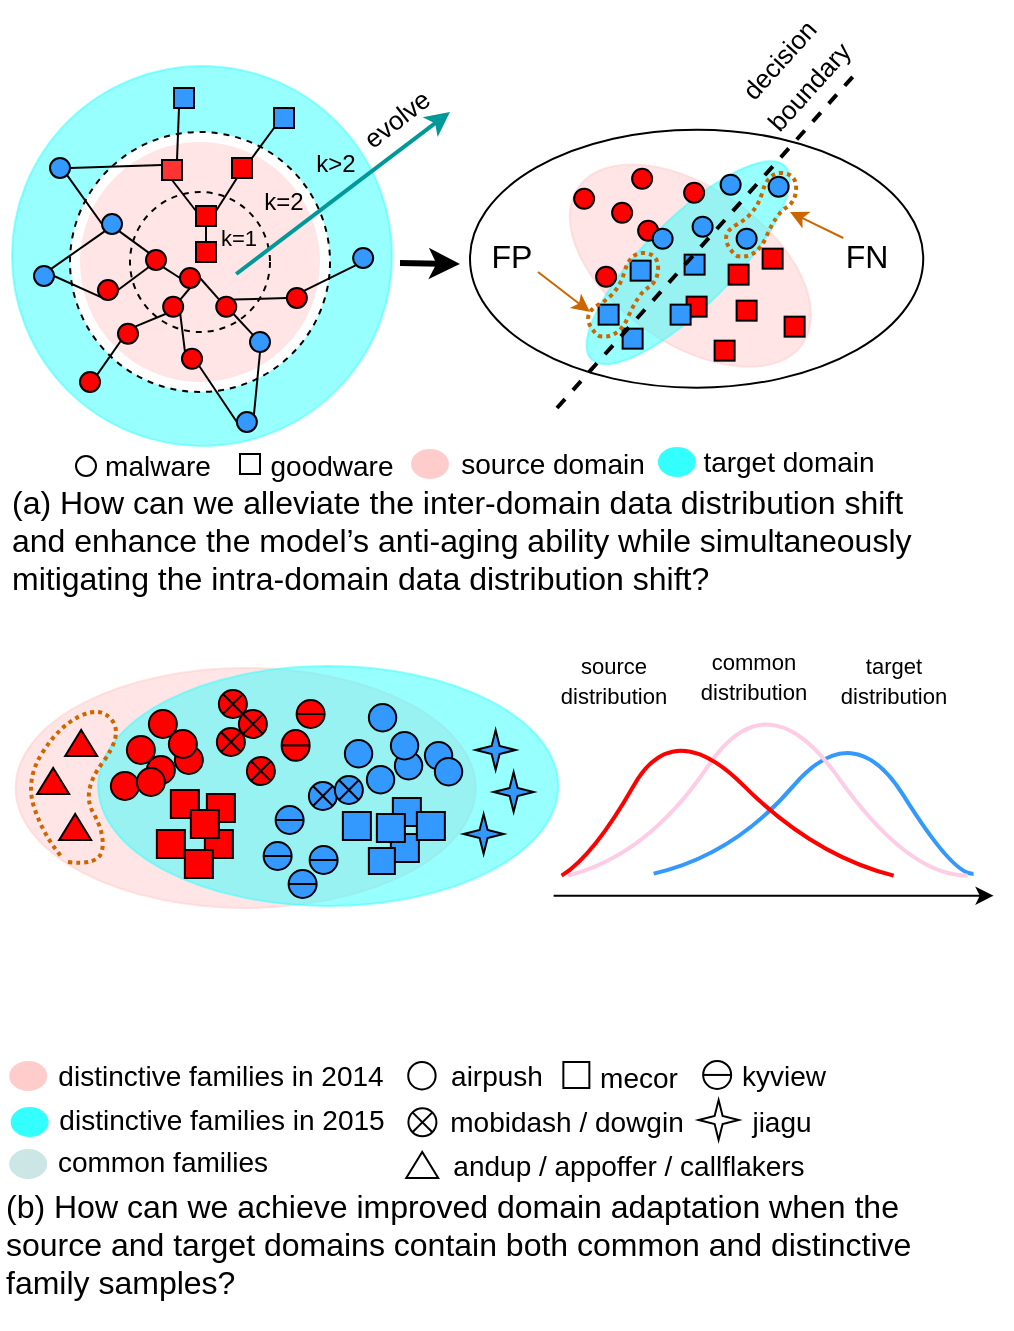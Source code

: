 <mxfile version="21.5.1" type="github">
  <diagram name="第 1 页" id="qlkqnO7MAIp1R2k0885a">
    <mxGraphModel dx="1235" dy="1857" grid="1" gridSize="10" guides="1" tooltips="1" connect="1" arrows="1" fold="1" page="1" pageScale="1" pageWidth="827" pageHeight="1169" math="0" shadow="0">
      <root>
        <mxCell id="0" />
        <mxCell id="1" parent="0" />
        <mxCell id="eG3XNhc0GyIVp2HXuExT-1" value="" style="ellipse;whiteSpace=wrap;html=1;fillColor=#FFCCCC;strokeColor=#FFCCCC;opacity=50;rotation=0;" vertex="1" parent="1">
          <mxGeometry x="222.81" y="-692" width="230" height="120" as="geometry" />
        </mxCell>
        <mxCell id="eG3XNhc0GyIVp2HXuExT-2" value="" style="ellipse;whiteSpace=wrap;html=1;rotation=0;fillColor=#33FFFF;strokeColor=#33FFFF;opacity=50;" vertex="1" parent="1">
          <mxGeometry x="264.12" y="-693" width="230" height="120" as="geometry" />
        </mxCell>
        <mxCell id="eG3XNhc0GyIVp2HXuExT-3" value="" style="ellipse;whiteSpace=wrap;html=1;fontColor=#000000;fillColor=none;" vertex="1" parent="1">
          <mxGeometry x="450" y="-961.17" width="226.62" height="129" as="geometry" />
        </mxCell>
        <mxCell id="eG3XNhc0GyIVp2HXuExT-4" value="" style="ellipse;whiteSpace=wrap;html=1;strokeColor=#FFCCCC;fillColor=#FFCCCC;rotation=-145;gradientColor=none;textOpacity=50;opacity=50;" vertex="1" parent="1">
          <mxGeometry x="491.81" y="-932.17" width="136.75" height="78" as="geometry" />
        </mxCell>
        <mxCell id="eG3XNhc0GyIVp2HXuExT-5" value="" style="ellipse;whiteSpace=wrap;html=1;strokeColor=#33FFFF;fillColor=#33FFFF;rotation=-45;gradientColor=none;textOpacity=50;opacity=50;" vertex="1" parent="1">
          <mxGeometry x="490.68" y="-916.56" width="136.75" height="43.79" as="geometry" />
        </mxCell>
        <mxCell id="eG3XNhc0GyIVp2HXuExT-6" value="" style="ellipse;whiteSpace=wrap;html=1;aspect=fixed;strokeColor=#33FFFF;fillColor=#33FFFF;opacity=50;" vertex="1" parent="1">
          <mxGeometry x="221" y="-993" width="190" height="190" as="geometry" />
        </mxCell>
        <mxCell id="eG3XNhc0GyIVp2HXuExT-7" value="" style="ellipse;whiteSpace=wrap;html=1;aspect=fixed;strokeColor=#000000;fillColor=#FFFFFF;dashed=1;" vertex="1" parent="1">
          <mxGeometry x="250" y="-960" width="130" height="130" as="geometry" />
        </mxCell>
        <mxCell id="eG3XNhc0GyIVp2HXuExT-8" value="" style="ellipse;whiteSpace=wrap;html=1;aspect=fixed;strokeColor=none;fillColor=#FFCCCC;dashed=1;opacity=50;" vertex="1" parent="1">
          <mxGeometry x="255" y="-955" width="120" height="120" as="geometry" />
        </mxCell>
        <mxCell id="eG3XNhc0GyIVp2HXuExT-9" value="" style="ellipse;whiteSpace=wrap;html=1;aspect=fixed;strokeColor=#000000;fillColor=none;dashed=1;" vertex="1" parent="1">
          <mxGeometry x="280" y="-930" width="70" height="70" as="geometry" />
        </mxCell>
        <mxCell id="eG3XNhc0GyIVp2HXuExT-10" style="rounded=0;orthogonalLoop=1;jettySize=auto;html=1;exitX=0.5;exitY=1;exitDx=0;exitDy=0;entryX=1;entryY=0;entryDx=0;entryDy=0;endArrow=none;endFill=0;" edge="1" parent="1" source="eG3XNhc0GyIVp2HXuExT-11" target="eG3XNhc0GyIVp2HXuExT-15">
          <mxGeometry relative="1" as="geometry" />
        </mxCell>
        <mxCell id="eG3XNhc0GyIVp2HXuExT-11" value="" style="ellipse;whiteSpace=wrap;html=1;aspect=fixed;strokeColor=#000000;fillColor=#FF0000;" vertex="1" parent="1">
          <mxGeometry x="305" y="-892" width="10" height="10" as="geometry" />
        </mxCell>
        <mxCell id="eG3XNhc0GyIVp2HXuExT-12" value="" style="endArrow=classic;html=1;rounded=0;strokeWidth=3;" edge="1" parent="1">
          <mxGeometry width="50" height="50" relative="1" as="geometry">
            <mxPoint x="415" y="-894.5" as="sourcePoint" />
            <mxPoint x="445" y="-894" as="targetPoint" />
          </mxGeometry>
        </mxCell>
        <mxCell id="eG3XNhc0GyIVp2HXuExT-13" style="rounded=0;orthogonalLoop=1;jettySize=auto;html=1;exitX=0;exitY=0;exitDx=0;exitDy=0;entryX=1;entryY=0.5;entryDx=0;entryDy=0;endArrow=none;endFill=0;" edge="1" parent="1" source="eG3XNhc0GyIVp2HXuExT-14" target="eG3XNhc0GyIVp2HXuExT-11">
          <mxGeometry relative="1" as="geometry" />
        </mxCell>
        <mxCell id="eG3XNhc0GyIVp2HXuExT-14" value="" style="ellipse;whiteSpace=wrap;html=1;aspect=fixed;strokeColor=#000000;fillColor=#FF0000;" vertex="1" parent="1">
          <mxGeometry x="323.12" y="-877.67" width="10" height="10" as="geometry" />
        </mxCell>
        <mxCell id="eG3XNhc0GyIVp2HXuExT-15" value="" style="ellipse;whiteSpace=wrap;html=1;aspect=fixed;strokeColor=#000000;fillColor=#FF0000;" vertex="1" parent="1">
          <mxGeometry x="296.58" y="-877.67" width="10" height="10" as="geometry" />
        </mxCell>
        <mxCell id="eG3XNhc0GyIVp2HXuExT-16" style="edgeStyle=none;rounded=0;orthogonalLoop=1;jettySize=auto;html=1;exitX=1;exitY=1;exitDx=0;exitDy=0;entryX=0;entryY=0.5;entryDx=0;entryDy=0;strokeColor=#000000;strokeWidth=1;endArrow=none;endFill=0;" edge="1" parent="1" source="eG3XNhc0GyIVp2HXuExT-17" target="eG3XNhc0GyIVp2HXuExT-11">
          <mxGeometry relative="1" as="geometry" />
        </mxCell>
        <mxCell id="eG3XNhc0GyIVp2HXuExT-17" value="" style="ellipse;whiteSpace=wrap;html=1;aspect=fixed;strokeColor=#000000;fillColor=#FF0000;" vertex="1" parent="1">
          <mxGeometry x="288" y="-901" width="10" height="10" as="geometry" />
        </mxCell>
        <mxCell id="eG3XNhc0GyIVp2HXuExT-18" style="edgeStyle=none;rounded=0;orthogonalLoop=1;jettySize=auto;html=1;exitX=1;exitY=0.5;exitDx=0;exitDy=0;entryX=0;entryY=1;entryDx=0;entryDy=0;strokeColor=#000000;strokeWidth=1;startArrow=none;startFill=0;endArrow=none;endFill=0;" edge="1" parent="1" source="eG3XNhc0GyIVp2HXuExT-19" target="eG3XNhc0GyIVp2HXuExT-17">
          <mxGeometry relative="1" as="geometry" />
        </mxCell>
        <mxCell id="eG3XNhc0GyIVp2HXuExT-19" value="" style="ellipse;whiteSpace=wrap;html=1;aspect=fixed;strokeColor=#000000;fillColor=#FF0000;" vertex="1" parent="1">
          <mxGeometry x="264" y="-886" width="10" height="10" as="geometry" />
        </mxCell>
        <mxCell id="eG3XNhc0GyIVp2HXuExT-20" style="edgeStyle=none;rounded=0;orthogonalLoop=1;jettySize=auto;html=1;exitX=0;exitY=0;exitDx=0;exitDy=0;entryX=1;entryY=1;entryDx=0;entryDy=0;endArrow=none;endFill=0;" edge="1" parent="1" source="eG3XNhc0GyIVp2HXuExT-21" target="eG3XNhc0GyIVp2HXuExT-15">
          <mxGeometry relative="1" as="geometry" />
        </mxCell>
        <mxCell id="eG3XNhc0GyIVp2HXuExT-21" value="" style="ellipse;whiteSpace=wrap;html=1;aspect=fixed;strokeColor=#000000;fillColor=#FF0000;" vertex="1" parent="1">
          <mxGeometry x="306" y="-851.67" width="10" height="10" as="geometry" />
        </mxCell>
        <mxCell id="eG3XNhc0GyIVp2HXuExT-22" style="edgeStyle=none;rounded=0;orthogonalLoop=1;jettySize=auto;html=1;exitX=1;exitY=0;exitDx=0;exitDy=0;entryX=0;entryY=1;entryDx=0;entryDy=0;endArrow=none;endFill=0;" edge="1" parent="1" source="eG3XNhc0GyIVp2HXuExT-23" target="eG3XNhc0GyIVp2HXuExT-15">
          <mxGeometry relative="1" as="geometry" />
        </mxCell>
        <mxCell id="eG3XNhc0GyIVp2HXuExT-23" value="" style="ellipse;whiteSpace=wrap;html=1;aspect=fixed;strokeColor=#000000;fillColor=#FF0000;" vertex="1" parent="1">
          <mxGeometry x="274" y="-864.17" width="10" height="10" as="geometry" />
        </mxCell>
        <mxCell id="eG3XNhc0GyIVp2HXuExT-24" style="edgeStyle=none;rounded=0;orthogonalLoop=1;jettySize=auto;html=1;exitX=0;exitY=0;exitDx=0;exitDy=0;entryX=1;entryY=1;entryDx=0;entryDy=0;endArrow=none;endFill=0;" edge="1" parent="1" source="eG3XNhc0GyIVp2HXuExT-25" target="eG3XNhc0GyIVp2HXuExT-14">
          <mxGeometry relative="1" as="geometry" />
        </mxCell>
        <mxCell id="eG3XNhc0GyIVp2HXuExT-25" value="" style="ellipse;whiteSpace=wrap;html=1;aspect=fixed;strokeColor=#000000;fillColor=#3399FF;" vertex="1" parent="1">
          <mxGeometry x="340" y="-860" width="10" height="10" as="geometry" />
        </mxCell>
        <mxCell id="eG3XNhc0GyIVp2HXuExT-26" style="edgeStyle=none;rounded=0;orthogonalLoop=1;jettySize=auto;html=1;exitX=0;exitY=0.5;exitDx=0;exitDy=0;entryX=1;entryY=0;entryDx=0;entryDy=0;endArrow=none;endFill=0;" edge="1" parent="1" source="eG3XNhc0GyIVp2HXuExT-28" target="eG3XNhc0GyIVp2HXuExT-14">
          <mxGeometry relative="1" as="geometry" />
        </mxCell>
        <mxCell id="eG3XNhc0GyIVp2HXuExT-27" style="edgeStyle=none;rounded=0;orthogonalLoop=1;jettySize=auto;html=1;exitX=1;exitY=0;exitDx=0;exitDy=0;entryX=0;entryY=1;entryDx=0;entryDy=0;strokeColor=#000000;strokeWidth=1;endArrow=none;endFill=0;" edge="1" parent="1" source="eG3XNhc0GyIVp2HXuExT-28" target="eG3XNhc0GyIVp2HXuExT-49">
          <mxGeometry relative="1" as="geometry" />
        </mxCell>
        <mxCell id="eG3XNhc0GyIVp2HXuExT-28" value="" style="ellipse;whiteSpace=wrap;html=1;aspect=fixed;strokeColor=#000000;fillColor=#FF0000;" vertex="1" parent="1">
          <mxGeometry x="358.43" y="-882" width="10" height="10" as="geometry" />
        </mxCell>
        <mxCell id="eG3XNhc0GyIVp2HXuExT-29" style="edgeStyle=none;rounded=0;orthogonalLoop=1;jettySize=auto;html=1;exitX=1;exitY=1;exitDx=0;exitDy=0;entryX=0;entryY=0;entryDx=0;entryDy=0;strokeColor=#000000;strokeWidth=1;startArrow=none;startFill=0;endArrow=none;endFill=0;" edge="1" parent="1" source="eG3XNhc0GyIVp2HXuExT-30" target="eG3XNhc0GyIVp2HXuExT-17">
          <mxGeometry relative="1" as="geometry" />
        </mxCell>
        <mxCell id="eG3XNhc0GyIVp2HXuExT-30" value="" style="ellipse;whiteSpace=wrap;html=1;aspect=fixed;strokeColor=#000000;fillColor=#3399FF;" vertex="1" parent="1">
          <mxGeometry x="266" y="-919" width="10" height="10" as="geometry" />
        </mxCell>
        <mxCell id="eG3XNhc0GyIVp2HXuExT-31" style="edgeStyle=none;rounded=0;orthogonalLoop=1;jettySize=auto;html=1;exitX=1;exitY=0.5;exitDx=0;exitDy=0;entryX=0;entryY=0.25;entryDx=0;entryDy=0;strokeColor=#000000;strokeWidth=1;endArrow=none;endFill=0;" edge="1" parent="1" source="eG3XNhc0GyIVp2HXuExT-33" target="eG3XNhc0GyIVp2HXuExT-38">
          <mxGeometry relative="1" as="geometry" />
        </mxCell>
        <mxCell id="eG3XNhc0GyIVp2HXuExT-32" style="edgeStyle=none;rounded=0;orthogonalLoop=1;jettySize=auto;html=1;exitX=1;exitY=1;exitDx=0;exitDy=0;entryX=0;entryY=0.5;entryDx=0;entryDy=0;strokeColor=#000000;strokeWidth=1;endArrow=none;endFill=0;" edge="1" parent="1" source="eG3XNhc0GyIVp2HXuExT-33" target="eG3XNhc0GyIVp2HXuExT-30">
          <mxGeometry relative="1" as="geometry" />
        </mxCell>
        <mxCell id="eG3XNhc0GyIVp2HXuExT-33" value="" style="ellipse;whiteSpace=wrap;html=1;aspect=fixed;strokeColor=#000000;fillColor=#3399FF;" vertex="1" parent="1">
          <mxGeometry x="240" y="-947" width="10" height="10" as="geometry" />
        </mxCell>
        <mxCell id="eG3XNhc0GyIVp2HXuExT-34" value="" style="whiteSpace=wrap;html=1;aspect=fixed;strokeColor=#000000;fillColor=#FF0000;" vertex="1" parent="1">
          <mxGeometry x="313" y="-923" width="10" height="10" as="geometry" />
        </mxCell>
        <mxCell id="eG3XNhc0GyIVp2HXuExT-35" style="edgeStyle=none;rounded=0;orthogonalLoop=1;jettySize=auto;html=1;exitX=0.25;exitY=1;exitDx=0;exitDy=0;entryX=1;entryY=0.25;entryDx=0;entryDy=0;strokeColor=#000000;strokeWidth=1;endArrow=none;endFill=0;" edge="1" parent="1" source="eG3XNhc0GyIVp2HXuExT-36" target="eG3XNhc0GyIVp2HXuExT-34">
          <mxGeometry relative="1" as="geometry" />
        </mxCell>
        <mxCell id="eG3XNhc0GyIVp2HXuExT-36" value="" style="whiteSpace=wrap;html=1;aspect=fixed;strokeColor=#000000;fillColor=#FF0000;" vertex="1" parent="1">
          <mxGeometry x="331" y="-947" width="10" height="10" as="geometry" />
        </mxCell>
        <mxCell id="eG3XNhc0GyIVp2HXuExT-37" style="edgeStyle=none;rounded=0;orthogonalLoop=1;jettySize=auto;html=1;exitX=0.5;exitY=1;exitDx=0;exitDy=0;entryX=0;entryY=0.25;entryDx=0;entryDy=0;strokeColor=#000000;strokeWidth=1;endArrow=none;endFill=0;" edge="1" parent="1" source="eG3XNhc0GyIVp2HXuExT-38" target="eG3XNhc0GyIVp2HXuExT-34">
          <mxGeometry relative="1" as="geometry" />
        </mxCell>
        <mxCell id="eG3XNhc0GyIVp2HXuExT-38" value="" style="whiteSpace=wrap;html=1;aspect=fixed;strokeColor=#000000;fillColor=#FF3333;" vertex="1" parent="1">
          <mxGeometry x="296" y="-946" width="10" height="10" as="geometry" />
        </mxCell>
        <mxCell id="eG3XNhc0GyIVp2HXuExT-39" style="edgeStyle=none;rounded=0;orthogonalLoop=1;jettySize=auto;html=1;exitX=0.25;exitY=1;exitDx=0;exitDy=0;entryX=0.75;entryY=0;entryDx=0;entryDy=0;strokeColor=#000000;strokeWidth=1;endArrow=none;endFill=0;" edge="1" parent="1" source="eG3XNhc0GyIVp2HXuExT-40" target="eG3XNhc0GyIVp2HXuExT-38">
          <mxGeometry relative="1" as="geometry" />
        </mxCell>
        <mxCell id="eG3XNhc0GyIVp2HXuExT-40" value="" style="whiteSpace=wrap;html=1;aspect=fixed;strokeColor=#000000;fillColor=#3399FF;" vertex="1" parent="1">
          <mxGeometry x="302" y="-982" width="10" height="10" as="geometry" />
        </mxCell>
        <mxCell id="eG3XNhc0GyIVp2HXuExT-41" style="edgeStyle=none;rounded=0;orthogonalLoop=1;jettySize=auto;html=1;exitX=0;exitY=1;exitDx=0;exitDy=0;entryX=1;entryY=0;entryDx=0;entryDy=0;strokeColor=#000000;strokeWidth=1;endArrow=none;endFill=0;" edge="1" parent="1" source="eG3XNhc0GyIVp2HXuExT-42" target="eG3XNhc0GyIVp2HXuExT-36">
          <mxGeometry relative="1" as="geometry" />
        </mxCell>
        <mxCell id="eG3XNhc0GyIVp2HXuExT-42" value="" style="whiteSpace=wrap;html=1;aspect=fixed;strokeColor=#000000;fillColor=#3399FF;" vertex="1" parent="1">
          <mxGeometry x="352" y="-972" width="10" height="10" as="geometry" />
        </mxCell>
        <mxCell id="eG3XNhc0GyIVp2HXuExT-43" style="edgeStyle=none;rounded=0;orthogonalLoop=1;jettySize=auto;html=1;exitX=1;exitY=0.5;exitDx=0;exitDy=0;entryX=0;entryY=1;entryDx=0;entryDy=0;strokeColor=#000000;strokeWidth=1;endArrow=none;endFill=0;" edge="1" parent="1" source="eG3XNhc0GyIVp2HXuExT-45" target="eG3XNhc0GyIVp2HXuExT-19">
          <mxGeometry relative="1" as="geometry" />
        </mxCell>
        <mxCell id="eG3XNhc0GyIVp2HXuExT-44" style="edgeStyle=none;rounded=0;orthogonalLoop=1;jettySize=auto;html=1;exitX=1;exitY=0;exitDx=0;exitDy=0;entryX=0;entryY=1;entryDx=0;entryDy=0;strokeColor=#000000;strokeWidth=1;endArrow=none;endFill=0;" edge="1" parent="1" source="eG3XNhc0GyIVp2HXuExT-45" target="eG3XNhc0GyIVp2HXuExT-30">
          <mxGeometry relative="1" as="geometry" />
        </mxCell>
        <mxCell id="eG3XNhc0GyIVp2HXuExT-45" value="" style="ellipse;whiteSpace=wrap;html=1;aspect=fixed;strokeColor=#000000;fillColor=#3399FF;" vertex="1" parent="1">
          <mxGeometry x="232" y="-893" width="10" height="10" as="geometry" />
        </mxCell>
        <mxCell id="eG3XNhc0GyIVp2HXuExT-46" style="edgeStyle=none;rounded=0;orthogonalLoop=1;jettySize=auto;html=1;exitX=1;exitY=0;exitDx=0;exitDy=0;entryX=0.5;entryY=1;entryDx=0;entryDy=0;strokeColor=#000000;strokeWidth=1;endArrow=none;endFill=0;" edge="1" parent="1" source="eG3XNhc0GyIVp2HXuExT-48" target="eG3XNhc0GyIVp2HXuExT-25">
          <mxGeometry relative="1" as="geometry" />
        </mxCell>
        <mxCell id="eG3XNhc0GyIVp2HXuExT-47" style="edgeStyle=none;rounded=0;orthogonalLoop=1;jettySize=auto;html=1;exitX=0;exitY=0.5;exitDx=0;exitDy=0;entryX=1;entryY=1;entryDx=0;entryDy=0;strokeColor=#000000;strokeWidth=1;endArrow=none;endFill=0;" edge="1" parent="1" source="eG3XNhc0GyIVp2HXuExT-48" target="eG3XNhc0GyIVp2HXuExT-21">
          <mxGeometry relative="1" as="geometry" />
        </mxCell>
        <mxCell id="eG3XNhc0GyIVp2HXuExT-48" value="" style="ellipse;whiteSpace=wrap;html=1;aspect=fixed;strokeColor=#000000;fillColor=#3399FF;" vertex="1" parent="1">
          <mxGeometry x="333.43" y="-820" width="10" height="10" as="geometry" />
        </mxCell>
        <mxCell id="eG3XNhc0GyIVp2HXuExT-49" value="" style="ellipse;whiteSpace=wrap;html=1;aspect=fixed;strokeColor=#000000;fillColor=#3399FF;" vertex="1" parent="1">
          <mxGeometry x="391.58" y="-902" width="10" height="10" as="geometry" />
        </mxCell>
        <mxCell id="eG3XNhc0GyIVp2HXuExT-50" style="edgeStyle=none;rounded=0;orthogonalLoop=1;jettySize=auto;html=1;exitX=1;exitY=0;exitDx=0;exitDy=0;entryX=0;entryY=1;entryDx=0;entryDy=0;strokeColor=#000000;strokeWidth=1;startArrow=none;startFill=0;endArrow=none;endFill=0;" edge="1" parent="1" source="eG3XNhc0GyIVp2HXuExT-51" target="eG3XNhc0GyIVp2HXuExT-23">
          <mxGeometry relative="1" as="geometry" />
        </mxCell>
        <mxCell id="eG3XNhc0GyIVp2HXuExT-51" value="" style="ellipse;whiteSpace=wrap;html=1;aspect=fixed;strokeColor=#000000;fillColor=#FF0000;" vertex="1" parent="1">
          <mxGeometry x="255" y="-840" width="10" height="10" as="geometry" />
        </mxCell>
        <mxCell id="eG3XNhc0GyIVp2HXuExT-52" value="" style="endArrow=classic;html=1;rounded=0;strokeWidth=2;strokeColor=#009999;" edge="1" parent="1">
          <mxGeometry width="50" height="50" relative="1" as="geometry">
            <mxPoint x="333.09" y="-889" as="sourcePoint" />
            <mxPoint x="440" y="-970" as="targetPoint" />
          </mxGeometry>
        </mxCell>
        <mxCell id="eG3XNhc0GyIVp2HXuExT-53" value="&lt;font style=&quot;font-size: 13px;&quot;&gt;evolve&lt;/font&gt;" style="text;html=1;strokeColor=none;fillColor=none;align=center;verticalAlign=middle;whiteSpace=wrap;rounded=0;fontSize=16;rotation=322;" vertex="1" parent="1">
          <mxGeometry x="392.43" y="-977.38" width="41.47" height="18.76" as="geometry" />
        </mxCell>
        <mxCell id="eG3XNhc0GyIVp2HXuExT-54" value="&lt;font style=&quot;font-size: 13px;&quot;&gt;decision boundary&lt;/font&gt;" style="text;html=1;strokeColor=none;fillColor=none;align=center;verticalAlign=middle;whiteSpace=wrap;rounded=0;fontSize=16;rotation=312;" vertex="1" parent="1">
          <mxGeometry x="580.71" y="-1008.84" width="60" height="37" as="geometry" />
        </mxCell>
        <mxCell id="eG3XNhc0GyIVp2HXuExT-55" value="" style="ellipse;whiteSpace=wrap;html=1;aspect=fixed;strokeColor=#000000;fontSize=16;fillColor=#FFFFFF;gradientColor=none;rotation=-90;container=0;" vertex="1" parent="1">
          <mxGeometry x="419.11" y="-495" width="13.696" height="13.696" as="geometry" />
        </mxCell>
        <mxCell id="eG3XNhc0GyIVp2HXuExT-56" value="" style="ellipse;whiteSpace=wrap;html=1;aspect=fixed;strokeColor=#000000;fillColor=#FFFFFF;" vertex="1" parent="1">
          <mxGeometry x="253" y="-798" width="10" height="10" as="geometry" />
        </mxCell>
        <mxCell id="eG3XNhc0GyIVp2HXuExT-57" value="&lt;span style=&quot;font-size: 14px;&quot;&gt;malware&lt;/span&gt;" style="text;html=1;strokeColor=none;fillColor=none;align=center;verticalAlign=middle;whiteSpace=wrap;rounded=0;fontSize=16;" vertex="1" parent="1">
          <mxGeometry x="261" y="-809" width="66" height="30" as="geometry" />
        </mxCell>
        <mxCell id="eG3XNhc0GyIVp2HXuExT-58" value="" style="whiteSpace=wrap;html=1;aspect=fixed;strokeColor=#000000;fillColor=#FFFFFF;" vertex="1" parent="1">
          <mxGeometry x="335" y="-799" width="10" height="10" as="geometry" />
        </mxCell>
        <mxCell id="eG3XNhc0GyIVp2HXuExT-59" value="&lt;span style=&quot;font-size: 14px;&quot;&gt;goodware&lt;/span&gt;" style="text;html=1;strokeColor=none;fillColor=none;align=center;verticalAlign=middle;whiteSpace=wrap;rounded=0;fontSize=16;" vertex="1" parent="1">
          <mxGeometry x="348" y="-809" width="66" height="30" as="geometry" />
        </mxCell>
        <mxCell id="eG3XNhc0GyIVp2HXuExT-60" value="" style="ellipse;whiteSpace=wrap;html=1;strokeColor=#FFFFFF;fontSize=14;fillColor=#FFCCCC;gradientColor=none;" vertex="1" parent="1">
          <mxGeometry x="420" y="-802" width="20" height="16" as="geometry" />
        </mxCell>
        <mxCell id="eG3XNhc0GyIVp2HXuExT-61" value="" style="ellipse;whiteSpace=wrap;html=1;strokeColor=#FFFFFF;fontSize=14;fillColor=#33FFFF;gradientColor=none;" vertex="1" parent="1">
          <mxGeometry x="543.46" y="-803" width="20" height="16" as="geometry" />
        </mxCell>
        <mxCell id="eG3XNhc0GyIVp2HXuExT-62" value="source domain" style="text;html=1;strokeColor=none;fillColor=none;align=center;verticalAlign=middle;whiteSpace=wrap;rounded=0;fontSize=14;" vertex="1" parent="1">
          <mxGeometry x="443.06" y="-803" width="97" height="18" as="geometry" />
        </mxCell>
        <mxCell id="eG3XNhc0GyIVp2HXuExT-63" value="target domain" style="text;html=1;strokeColor=none;fillColor=none;align=center;verticalAlign=middle;whiteSpace=wrap;rounded=0;fontSize=14;" vertex="1" parent="1">
          <mxGeometry x="564.46" y="-804" width="90.54" height="17" as="geometry" />
        </mxCell>
        <mxCell id="eG3XNhc0GyIVp2HXuExT-66" value="&lt;span style=&quot;font-size: 14px;&quot;&gt;airpush&lt;/span&gt;" style="text;html=1;strokeColor=none;fillColor=none;align=center;verticalAlign=middle;whiteSpace=wrap;rounded=0;fontSize=16;" vertex="1" parent="1">
          <mxGeometry x="437.19" y="-497" width="52.87" height="16.27" as="geometry" />
        </mxCell>
        <mxCell id="eG3XNhc0GyIVp2HXuExT-67" value="" style="ellipse;whiteSpace=wrap;html=1;strokeColor=#FFFFFF;fontSize=14;fillColor=#FFCCCC;gradientColor=none;" vertex="1" parent="1">
          <mxGeometry x="219.09" y="-496" width="20" height="16" as="geometry" />
        </mxCell>
        <mxCell id="eG3XNhc0GyIVp2HXuExT-68" value="" style="ellipse;whiteSpace=wrap;html=1;strokeColor=#FFFFFF;fontSize=14;fillColor=#33FFFF;gradientColor=none;" vertex="1" parent="1">
          <mxGeometry x="219.81" y="-473" width="20" height="16" as="geometry" />
        </mxCell>
        <mxCell id="eG3XNhc0GyIVp2HXuExT-69" value="distinctive families in 2015" style="text;html=1;strokeColor=none;fillColor=none;align=center;verticalAlign=middle;whiteSpace=wrap;rounded=0;fontSize=14;" vertex="1" parent="1">
          <mxGeometry x="241.68" y="-473" width="168.32" height="14" as="geometry" />
        </mxCell>
        <mxCell id="eG3XNhc0GyIVp2HXuExT-70" value="" style="verticalLabelPosition=bottom;verticalAlign=top;html=1;shape=mxgraph.basic.4_point_star_2;dx=0.8;strokeColor=#000000;fontSize=16;fillColor=#FFFFFF;gradientColor=none;rotation=-90;" vertex="1" parent="1">
          <mxGeometry x="564.31" y="-476" width="20" height="20" as="geometry" />
        </mxCell>
        <mxCell id="eG3XNhc0GyIVp2HXuExT-71" value="" style="verticalLabelPosition=bottom;verticalAlign=top;html=1;shape=mxgraph.basic.acute_triangle;dx=0.5;rotation=0;fillColor=#FFFFFF;" vertex="1" parent="1">
          <mxGeometry x="418.11" y="-450" width="16" height="13" as="geometry" />
        </mxCell>
        <mxCell id="eG3XNhc0GyIVp2HXuExT-72" style="edgeStyle=none;rounded=0;orthogonalLoop=1;jettySize=auto;html=1;exitX=1;exitY=1;exitDx=0;exitDy=0;strokeColor=#CC6600;strokeWidth=1;endArrow=classic;endFill=1;" edge="1" parent="1" source="eG3XNhc0GyIVp2HXuExT-73">
          <mxGeometry relative="1" as="geometry">
            <mxPoint x="510" y="-870" as="targetPoint" />
          </mxGeometry>
        </mxCell>
        <mxCell id="eG3XNhc0GyIVp2HXuExT-73" value="FP" style="text;html=1;strokeColor=none;fillColor=none;align=center;verticalAlign=middle;whiteSpace=wrap;rounded=0;fontSize=16;rotation=0;" vertex="1" parent="1">
          <mxGeometry x="457.68" y="-905.67" width="26.32" height="15.67" as="geometry" />
        </mxCell>
        <mxCell id="eG3XNhc0GyIVp2HXuExT-74" style="edgeStyle=none;rounded=0;orthogonalLoop=1;jettySize=auto;html=1;exitX=0;exitY=0;exitDx=0;exitDy=0;strokeColor=#CC6600;strokeWidth=1;endArrow=classic;endFill=1;" edge="1" parent="1" source="eG3XNhc0GyIVp2HXuExT-75">
          <mxGeometry relative="1" as="geometry">
            <mxPoint x="610" y="-920" as="targetPoint" />
          </mxGeometry>
        </mxCell>
        <mxCell id="eG3XNhc0GyIVp2HXuExT-75" value="FN" style="text;html=1;strokeColor=none;fillColor=none;align=center;verticalAlign=middle;whiteSpace=wrap;rounded=0;fontSize=16;rotation=0;" vertex="1" parent="1">
          <mxGeometry x="636.62" y="-907" width="23.38" height="17" as="geometry" />
        </mxCell>
        <mxCell id="eG3XNhc0GyIVp2HXuExT-76" value="" style="ellipse;whiteSpace=wrap;html=1;aspect=fixed;strokeColor=#000000;fillColor=#FF0000;" vertex="1" parent="1">
          <mxGeometry x="513.06" y="-892.67" width="10" height="10" as="geometry" />
        </mxCell>
        <mxCell id="eG3XNhc0GyIVp2HXuExT-77" value="" style="whiteSpace=wrap;html=1;aspect=fixed;strokeColor=#000000;fillColor=#FF0000;" vertex="1" parent="1">
          <mxGeometry x="583.31" y="-875.67" width="10" height="10" as="geometry" />
        </mxCell>
        <mxCell id="eG3XNhc0GyIVp2HXuExT-78" value="" style="ellipse;whiteSpace=wrap;html=1;aspect=fixed;strokeColor=#000000;fillColor=#3399FF;" vertex="1" parent="1">
          <mxGeometry x="575.31" y="-938.67" width="10" height="10" as="geometry" />
        </mxCell>
        <mxCell id="eG3XNhc0GyIVp2HXuExT-79" value="" style="whiteSpace=wrap;html=1;aspect=fixed;strokeColor=#000000;fillColor=#3399FF;" vertex="1" parent="1">
          <mxGeometry x="526.31" y="-861.67" width="10" height="10" as="geometry" />
        </mxCell>
        <mxCell id="eG3XNhc0GyIVp2HXuExT-80" value="" style="ellipse;whiteSpace=wrap;html=1;aspect=fixed;strokeColor=#000000;fillColor=#FF0000;" vertex="1" parent="1">
          <mxGeometry x="531.06" y="-941.67" width="10" height="10" as="geometry" />
        </mxCell>
        <mxCell id="eG3XNhc0GyIVp2HXuExT-81" value="" style="ellipse;whiteSpace=wrap;html=1;aspect=fixed;strokeColor=#000000;fillColor=#FF0000;" vertex="1" parent="1">
          <mxGeometry x="502.06" y="-931.67" width="10" height="10" as="geometry" />
        </mxCell>
        <mxCell id="eG3XNhc0GyIVp2HXuExT-82" value="" style="ellipse;whiteSpace=wrap;html=1;aspect=fixed;strokeColor=#000000;fillColor=#FF0000;" vertex="1" parent="1">
          <mxGeometry x="534.06" y="-915.67" width="10" height="10" as="geometry" />
        </mxCell>
        <mxCell id="eG3XNhc0GyIVp2HXuExT-83" value="" style="ellipse;whiteSpace=wrap;html=1;aspect=fixed;strokeColor=#000000;fillColor=#FF0000;" vertex="1" parent="1">
          <mxGeometry x="521.06" y="-924.67" width="10" height="10" as="geometry" />
        </mxCell>
        <mxCell id="eG3XNhc0GyIVp2HXuExT-84" value="" style="whiteSpace=wrap;html=1;aspect=fixed;strokeColor=#000000;fillColor=#FF0000;" vertex="1" parent="1">
          <mxGeometry x="607.31" y="-867.67" width="10" height="10" as="geometry" />
        </mxCell>
        <mxCell id="eG3XNhc0GyIVp2HXuExT-85" value="" style="whiteSpace=wrap;html=1;aspect=fixed;strokeColor=#000000;fillColor=#FF0000;" vertex="1" parent="1">
          <mxGeometry x="579.31" y="-893.67" width="10" height="10" as="geometry" />
        </mxCell>
        <mxCell id="eG3XNhc0GyIVp2HXuExT-86" value="" style="whiteSpace=wrap;html=1;aspect=fixed;strokeColor=#000000;fillColor=#FF0000;direction=south;" vertex="1" parent="1">
          <mxGeometry x="572.31" y="-855.67" width="10" height="10" as="geometry" />
        </mxCell>
        <mxCell id="eG3XNhc0GyIVp2HXuExT-87" value="" style="whiteSpace=wrap;html=1;aspect=fixed;strokeColor=#000000;fillColor=#FF0000;" vertex="1" parent="1">
          <mxGeometry x="558.31" y="-877.67" width="10" height="10" as="geometry" />
        </mxCell>
        <mxCell id="eG3XNhc0GyIVp2HXuExT-88" value="" style="whiteSpace=wrap;html=1;aspect=fixed;strokeColor=#000000;fillColor=#3399FF;" vertex="1" parent="1">
          <mxGeometry x="550.31" y="-873.67" width="10" height="10" as="geometry" />
        </mxCell>
        <mxCell id="eG3XNhc0GyIVp2HXuExT-89" value="" style="whiteSpace=wrap;html=1;aspect=fixed;strokeColor=#000000;fillColor=#3399FF;" vertex="1" parent="1">
          <mxGeometry x="530.31" y="-895.67" width="10" height="10" as="geometry" />
        </mxCell>
        <mxCell id="eG3XNhc0GyIVp2HXuExT-90" value="" style="whiteSpace=wrap;html=1;aspect=fixed;strokeColor=#000000;fillColor=#3399FF;" vertex="1" parent="1">
          <mxGeometry x="557.31" y="-898.67" width="10" height="10" as="geometry" />
        </mxCell>
        <mxCell id="eG3XNhc0GyIVp2HXuExT-91" value="" style="ellipse;whiteSpace=wrap;html=1;aspect=fixed;strokeColor=#000000;fillColor=#3399FF;" vertex="1" parent="1">
          <mxGeometry x="599.31" y="-937.67" width="10" height="10" as="geometry" />
        </mxCell>
        <mxCell id="eG3XNhc0GyIVp2HXuExT-92" value="" style="ellipse;whiteSpace=wrap;html=1;aspect=fixed;strokeColor=#000000;fillColor=#3399FF;" vertex="1" parent="1">
          <mxGeometry x="541.31" y="-911.67" width="10" height="10" as="geometry" />
        </mxCell>
        <mxCell id="eG3XNhc0GyIVp2HXuExT-93" value="" style="ellipse;whiteSpace=wrap;html=1;aspect=fixed;strokeColor=#000000;fillColor=#3399FF;" vertex="1" parent="1">
          <mxGeometry x="561.31" y="-917.67" width="10" height="10" as="geometry" />
        </mxCell>
        <mxCell id="eG3XNhc0GyIVp2HXuExT-94" value="" style="ellipse;whiteSpace=wrap;html=1;aspect=fixed;strokeColor=#000000;fillColor=#3399FF;" vertex="1" parent="1">
          <mxGeometry x="583.31" y="-911.67" width="10" height="10" as="geometry" />
        </mxCell>
        <mxCell id="eG3XNhc0GyIVp2HXuExT-95" value="" style="whiteSpace=wrap;html=1;aspect=fixed;strokeColor=#000000;fillColor=#3399FF;" vertex="1" parent="1">
          <mxGeometry x="514.31" y="-873.67" width="10" height="10" as="geometry" />
        </mxCell>
        <mxCell id="eG3XNhc0GyIVp2HXuExT-96" value="" style="ellipse;whiteSpace=wrap;html=1;aspect=fixed;strokeColor=#000000;fillColor=#FF0000;" vertex="1" parent="1">
          <mxGeometry x="557.06" y="-934.67" width="10" height="10" as="geometry" />
        </mxCell>
        <mxCell id="eG3XNhc0GyIVp2HXuExT-97" value="" style="whiteSpace=wrap;html=1;aspect=fixed;strokeColor=#000000;fillColor=#FF0000;" vertex="1" parent="1">
          <mxGeometry x="596.31" y="-901.67" width="10" height="10" as="geometry" />
        </mxCell>
        <mxCell id="eG3XNhc0GyIVp2HXuExT-98" value="" style="endArrow=none;dashed=1;html=1;rounded=0;fontColor=#000000;startArrow=none;strokeWidth=2;" edge="1" parent="1">
          <mxGeometry width="50" height="50" relative="1" as="geometry">
            <mxPoint x="493.49" y="-822" as="sourcePoint" />
            <mxPoint x="643.49" y="-990" as="targetPoint" />
          </mxGeometry>
        </mxCell>
        <mxCell id="eG3XNhc0GyIVp2HXuExT-99" value="" style="curved=1;endArrow=none;html=1;rounded=0;endFill=0;strokeWidth=2;strokeColor=#CC6600;dashed=1;dashPattern=1 1;" edge="1" parent="1">
          <mxGeometry width="50" height="50" relative="1" as="geometry">
            <mxPoint x="583.06" y="-898" as="sourcePoint" />
            <mxPoint x="583.06" y="-898" as="targetPoint" />
            <Array as="points">
              <mxPoint x="593.06" y="-896" />
              <mxPoint x="603.06" y="-919" />
              <mxPoint x="613.06" y="-925.33" />
              <mxPoint x="613.06" y="-939" />
              <mxPoint x="599" y="-940" />
              <mxPoint x="593.06" y="-919" />
              <mxPoint x="573.06" y="-908" />
            </Array>
          </mxGeometry>
        </mxCell>
        <mxCell id="eG3XNhc0GyIVp2HXuExT-100" value="" style="curved=1;endArrow=none;html=1;rounded=0;endFill=0;strokeWidth=2;strokeColor=#CC6600;dashed=1;dashPattern=1 1;" edge="1" parent="1">
          <mxGeometry width="50" height="50" relative="1" as="geometry">
            <mxPoint x="514.06" y="-858" as="sourcePoint" />
            <mxPoint x="514.06" y="-858" as="targetPoint" />
            <Array as="points">
              <mxPoint x="524.06" y="-856" />
              <mxPoint x="534.06" y="-879" />
              <mxPoint x="544.06" y="-885.33" />
              <mxPoint x="544.06" y="-899" />
              <mxPoint x="530" y="-900" />
              <mxPoint x="524.06" y="-879" />
              <mxPoint x="504.06" y="-868" />
            </Array>
          </mxGeometry>
        </mxCell>
        <mxCell id="eG3XNhc0GyIVp2HXuExT-101" value="" style="verticalLabelPosition=bottom;verticalAlign=top;html=1;shape=mxgraph.basic.acute_triangle;dx=0.5;rotation=0;fillColor=#FF0000;" vertex="1" parent="1">
          <mxGeometry x="233.58" y="-642" width="16" height="13" as="geometry" />
        </mxCell>
        <mxCell id="eG3XNhc0GyIVp2HXuExT-102" value="" style="verticalLabelPosition=bottom;verticalAlign=top;html=1;shape=mxgraph.basic.acute_triangle;dx=0.5;rotation=0;fillColor=#FF0000;" vertex="1" parent="1">
          <mxGeometry x="244.58" y="-619" width="16" height="13" as="geometry" />
        </mxCell>
        <mxCell id="eG3XNhc0GyIVp2HXuExT-103" value="" style="whiteSpace=wrap;html=1;aspect=fixed;strokeColor=#000000;fontSize=16;fillColor=#FF0000;gradientColor=none;rotation=0;" vertex="1" parent="1">
          <mxGeometry x="300.43" y="-631" width="14" height="14" as="geometry" />
        </mxCell>
        <mxCell id="eG3XNhc0GyIVp2HXuExT-104" value="" style="whiteSpace=wrap;html=1;aspect=fixed;strokeColor=#000000;fontSize=16;fillColor=#FF0000;gradientColor=none;rotation=0;" vertex="1" parent="1">
          <mxGeometry x="317.43" y="-611" width="14" height="14" as="geometry" />
        </mxCell>
        <mxCell id="eG3XNhc0GyIVp2HXuExT-105" value="" style="whiteSpace=wrap;html=1;aspect=fixed;strokeColor=#000000;fontSize=16;fillColor=#FF0000;gradientColor=none;rotation=0;" vertex="1" parent="1">
          <mxGeometry x="293.43" y="-611" width="14" height="14" as="geometry" />
        </mxCell>
        <mxCell id="eG3XNhc0GyIVp2HXuExT-106" value="" style="whiteSpace=wrap;html=1;aspect=fixed;strokeColor=#000000;fontSize=16;fillColor=#FF0000;gradientColor=none;rotation=0;" vertex="1" parent="1">
          <mxGeometry x="318.43" y="-629" width="14" height="14" as="geometry" />
        </mxCell>
        <mxCell id="eG3XNhc0GyIVp2HXuExT-107" value="" style="whiteSpace=wrap;html=1;aspect=fixed;strokeColor=#000000;fontSize=16;fillColor=#FF0000;gradientColor=none;rotation=0;" vertex="1" parent="1">
          <mxGeometry x="310.43" y="-621" width="14" height="14" as="geometry" />
        </mxCell>
        <mxCell id="eG3XNhc0GyIVp2HXuExT-108" value="" style="whiteSpace=wrap;html=1;aspect=fixed;strokeColor=#000000;fontSize=16;fillColor=#3399FF;gradientColor=none;rotation=0;" vertex="1" parent="1">
          <mxGeometry x="410.43" y="-609" width="14" height="14" as="geometry" />
        </mxCell>
        <mxCell id="eG3XNhc0GyIVp2HXuExT-109" value="" style="whiteSpace=wrap;html=1;aspect=fixed;strokeColor=#000000;fontSize=16;fillColor=#3399FF;gradientColor=none;rotation=0;" vertex="1" parent="1">
          <mxGeometry x="411.43" y="-627" width="14" height="14" as="geometry" />
        </mxCell>
        <mxCell id="eG3XNhc0GyIVp2HXuExT-110" value="" style="whiteSpace=wrap;html=1;aspect=fixed;strokeColor=#000000;fontSize=16;fillColor=#3399FF;gradientColor=none;rotation=0;" vertex="1" parent="1">
          <mxGeometry x="399.43" y="-602" width="13" height="13" as="geometry" />
        </mxCell>
        <mxCell id="eG3XNhc0GyIVp2HXuExT-111" value="" style="whiteSpace=wrap;html=1;aspect=fixed;strokeColor=#000000;fontSize=16;fillColor=#3399FF;gradientColor=none;rotation=0;" vertex="1" parent="1">
          <mxGeometry x="403.43" y="-619" width="14" height="14" as="geometry" />
        </mxCell>
        <mxCell id="eG3XNhc0GyIVp2HXuExT-112" value="" style="whiteSpace=wrap;html=1;aspect=fixed;strokeColor=#000000;fontSize=16;fillColor=#3399FF;gradientColor=none;rotation=0;" vertex="1" parent="1">
          <mxGeometry x="423.43" y="-620" width="14" height="14" as="geometry" />
        </mxCell>
        <mxCell id="eG3XNhc0GyIVp2HXuExT-113" value="" style="ellipse;whiteSpace=wrap;html=1;aspect=fixed;strokeColor=#000000;fontSize=16;fillColor=#3399FF;gradientColor=none;rotation=0;container=0;" vertex="1" parent="1">
          <mxGeometry x="399.43" y="-674" width="13.696" height="13.696" as="geometry" />
        </mxCell>
        <mxCell id="eG3XNhc0GyIVp2HXuExT-114" value="" style="verticalLabelPosition=bottom;verticalAlign=top;html=1;shape=mxgraph.basic.acute_triangle;dx=0.5;rotation=0;fillColor=#FF0000;" vertex="1" parent="1">
          <mxGeometry x="247.58" y="-661" width="16" height="13" as="geometry" />
        </mxCell>
        <mxCell id="eG3XNhc0GyIVp2HXuExT-115" value="&lt;span style=&quot;font-size: 14px;&quot;&gt;mecor&lt;/span&gt;" style="text;html=1;strokeColor=none;fillColor=none;align=center;verticalAlign=middle;whiteSpace=wrap;rounded=0;fontSize=16;" vertex="1" parent="1">
          <mxGeometry x="511.31" y="-498" width="46.75" height="20" as="geometry" />
        </mxCell>
        <mxCell id="eG3XNhc0GyIVp2HXuExT-116" value="" style="whiteSpace=wrap;html=1;aspect=fixed;strokeColor=#000000;fontSize=16;fillColor=#FFFFFF;gradientColor=none;rotation=0;" vertex="1" parent="1">
          <mxGeometry x="496.68" y="-495" width="13" height="13" as="geometry" />
        </mxCell>
        <mxCell id="eG3XNhc0GyIVp2HXuExT-117" value="" style="ellipse;whiteSpace=wrap;html=1;strokeColor=#FFFFFF;fontSize=14;fillColor=#cce5e5;gradientColor=none;" vertex="1" parent="1">
          <mxGeometry x="219.09" y="-452" width="20" height="16" as="geometry" />
        </mxCell>
        <mxCell id="eG3XNhc0GyIVp2HXuExT-118" value="distinctive families in 2014" style="text;html=1;strokeColor=none;fillColor=none;align=center;verticalAlign=middle;whiteSpace=wrap;rounded=0;fontSize=14;" vertex="1" parent="1">
          <mxGeometry x="241.21" y="-495" width="168.79" height="14" as="geometry" />
        </mxCell>
        <mxCell id="eG3XNhc0GyIVp2HXuExT-119" value="common families" style="text;html=1;strokeColor=none;fillColor=none;align=center;verticalAlign=middle;whiteSpace=wrap;rounded=0;fontSize=14;" vertex="1" parent="1">
          <mxGeometry x="241.09" y="-452" width="110.91" height="14" as="geometry" />
        </mxCell>
        <mxCell id="eG3XNhc0GyIVp2HXuExT-120" value="" style="ellipse;whiteSpace=wrap;html=1;aspect=fixed;strokeColor=#000000;fontSize=16;fillColor=#3399FF;gradientColor=none;rotation=0;container=0;" vertex="1" parent="1">
          <mxGeometry x="412.43" y="-650" width="13.696" height="13.696" as="geometry" />
        </mxCell>
        <mxCell id="eG3XNhc0GyIVp2HXuExT-121" value="" style="ellipse;whiteSpace=wrap;html=1;aspect=fixed;strokeColor=#000000;fontSize=16;fillColor=#3399FF;gradientColor=none;rotation=0;container=0;" vertex="1" parent="1">
          <mxGeometry x="410.43" y="-660" width="13.696" height="13.696" as="geometry" />
        </mxCell>
        <mxCell id="eG3XNhc0GyIVp2HXuExT-122" value="" style="ellipse;whiteSpace=wrap;html=1;aspect=fixed;strokeColor=#000000;fontSize=16;fillColor=#3399FF;gradientColor=none;rotation=0;container=0;" vertex="1" parent="1">
          <mxGeometry x="387.43" y="-656" width="13.696" height="13.696" as="geometry" />
        </mxCell>
        <mxCell id="eG3XNhc0GyIVp2HXuExT-123" value="" style="ellipse;whiteSpace=wrap;html=1;aspect=fixed;strokeColor=#000000;fontSize=16;fillColor=#3399FF;gradientColor=none;rotation=0;container=0;" vertex="1" parent="1">
          <mxGeometry x="398.43" y="-643" width="13.696" height="13.696" as="geometry" />
        </mxCell>
        <mxCell id="eG3XNhc0GyIVp2HXuExT-124" value="" style="ellipse;whiteSpace=wrap;html=1;aspect=fixed;strokeColor=#000000;fontSize=16;fillColor=#FF0000;gradientColor=none;rotation=0;" vertex="1" parent="1">
          <mxGeometry x="289.43" y="-671" width="14" height="14" as="geometry" />
        </mxCell>
        <mxCell id="eG3XNhc0GyIVp2HXuExT-125" value="" style="ellipse;whiteSpace=wrap;html=1;aspect=fixed;strokeColor=#000000;fontSize=16;fillColor=#FF0000;gradientColor=none;rotation=0;" vertex="1" parent="1">
          <mxGeometry x="302.43" y="-653" width="14" height="14" as="geometry" />
        </mxCell>
        <mxCell id="eG3XNhc0GyIVp2HXuExT-126" value="" style="ellipse;whiteSpace=wrap;html=1;aspect=fixed;strokeColor=#000000;fontSize=16;fillColor=#FF0000;gradientColor=none;rotation=0;" vertex="1" parent="1">
          <mxGeometry x="299.43" y="-661" width="14" height="14" as="geometry" />
        </mxCell>
        <mxCell id="eG3XNhc0GyIVp2HXuExT-127" value="" style="ellipse;whiteSpace=wrap;html=1;aspect=fixed;strokeColor=#000000;fontSize=16;fillColor=#FF0000;gradientColor=none;rotation=0;" vertex="1" parent="1">
          <mxGeometry x="278.43" y="-658" width="14" height="14" as="geometry" />
        </mxCell>
        <mxCell id="eG3XNhc0GyIVp2HXuExT-128" value="" style="ellipse;whiteSpace=wrap;html=1;aspect=fixed;strokeColor=#000000;fontSize=16;fillColor=#FF0000;gradientColor=none;rotation=0;" vertex="1" parent="1">
          <mxGeometry x="288.43" y="-648" width="14" height="14" as="geometry" />
        </mxCell>
        <mxCell id="eG3XNhc0GyIVp2HXuExT-129" value="" style="shape=sumEllipse;perimeter=ellipsePerimeter;whiteSpace=wrap;html=1;backgroundOutline=1;fillColor=#FF0000;" vertex="1" parent="1">
          <mxGeometry x="324.43" y="-681" width="14" height="14" as="geometry" />
        </mxCell>
        <mxCell id="eG3XNhc0GyIVp2HXuExT-130" value="" style="shape=sumEllipse;perimeter=ellipsePerimeter;whiteSpace=wrap;html=1;backgroundOutline=1;fillColor=#FF0000;" vertex="1" parent="1">
          <mxGeometry x="334.43" y="-671" width="14" height="14" as="geometry" />
        </mxCell>
        <mxCell id="eG3XNhc0GyIVp2HXuExT-131" value="" style="shape=sumEllipse;perimeter=ellipsePerimeter;whiteSpace=wrap;html=1;backgroundOutline=1;fillColor=#FF0000;" vertex="1" parent="1">
          <mxGeometry x="323.43" y="-662" width="14" height="14" as="geometry" />
        </mxCell>
        <mxCell id="eG3XNhc0GyIVp2HXuExT-132" value="" style="shape=sumEllipse;perimeter=ellipsePerimeter;whiteSpace=wrap;html=1;backgroundOutline=1;fillColor=#3399FF;" vertex="1" parent="1">
          <mxGeometry x="369.43" y="-635" width="14" height="14" as="geometry" />
        </mxCell>
        <mxCell id="eG3XNhc0GyIVp2HXuExT-133" value="" style="shape=sumEllipse;perimeter=ellipsePerimeter;whiteSpace=wrap;html=1;backgroundOutline=1;fillColor=#3399FF;" vertex="1" parent="1">
          <mxGeometry x="382.43" y="-638" width="14" height="14" as="geometry" />
        </mxCell>
        <mxCell id="eG3XNhc0GyIVp2HXuExT-134" value="" style="shape=sumEllipse;perimeter=ellipsePerimeter;whiteSpace=wrap;html=1;backgroundOutline=1;fillColor=#FFFFFF;" vertex="1" parent="1">
          <mxGeometry x="419.21" y="-471.85" width="14" height="14" as="geometry" />
        </mxCell>
        <mxCell id="eG3XNhc0GyIVp2HXuExT-135" value="" style="shape=lineEllipse;perimeter=ellipsePerimeter;whiteSpace=wrap;html=1;backgroundOutline=1;fillColor=#FFFFFF;" vertex="1" parent="1">
          <mxGeometry x="566.58" y="-495.53" width="14" height="14" as="geometry" />
        </mxCell>
        <mxCell id="eG3XNhc0GyIVp2HXuExT-136" value="&lt;span style=&quot;font-size: 14px;&quot;&gt;mobidash / dowgin&lt;/span&gt;" style="text;html=1;strokeColor=none;fillColor=none;align=center;verticalAlign=middle;whiteSpace=wrap;rounded=0;fontSize=16;" vertex="1" parent="1">
          <mxGeometry x="437.31" y="-476" width="123" height="20" as="geometry" />
        </mxCell>
        <mxCell id="eG3XNhc0GyIVp2HXuExT-137" value="&lt;span style=&quot;font-size: 14px;&quot;&gt;kyview&lt;/span&gt;" style="text;html=1;strokeColor=none;fillColor=none;align=center;verticalAlign=middle;whiteSpace=wrap;rounded=0;fontSize=16;" vertex="1" parent="1">
          <mxGeometry x="588.32" y="-498.73" width="37.94" height="20" as="geometry" />
        </mxCell>
        <mxCell id="eG3XNhc0GyIVp2HXuExT-138" style="edgeStyle=none;rounded=0;orthogonalLoop=1;jettySize=auto;html=1;entryX=1;entryY=0.5;entryDx=0;entryDy=0;strokeColor=#CC6600;strokeWidth=1;endArrow=classic;endFill=1;" edge="1" parent="1">
          <mxGeometry relative="1" as="geometry">
            <mxPoint x="638.62" y="-485.73" as="sourcePoint" />
            <mxPoint x="638.62" y="-485.73" as="targetPoint" />
          </mxGeometry>
        </mxCell>
        <mxCell id="eG3XNhc0GyIVp2HXuExT-139" value="" style="shape=lineEllipse;perimeter=ellipsePerimeter;whiteSpace=wrap;html=1;backgroundOutline=1;fillColor=#FF0000;" vertex="1" parent="1">
          <mxGeometry x="363.31" y="-676" width="14" height="14" as="geometry" />
        </mxCell>
        <mxCell id="eG3XNhc0GyIVp2HXuExT-140" value="" style="shape=lineEllipse;perimeter=ellipsePerimeter;whiteSpace=wrap;html=1;backgroundOutline=1;fillColor=#FF0000;" vertex="1" parent="1">
          <mxGeometry x="355.81" y="-661" width="14" height="15.4" as="geometry" />
        </mxCell>
        <mxCell id="eG3XNhc0GyIVp2HXuExT-141" value="" style="shape=lineEllipse;perimeter=ellipsePerimeter;whiteSpace=wrap;html=1;backgroundOutline=1;fillColor=#3399FF;" vertex="1" parent="1">
          <mxGeometry x="346.81" y="-605" width="14" height="14" as="geometry" />
        </mxCell>
        <mxCell id="eG3XNhc0GyIVp2HXuExT-142" value="" style="shape=lineEllipse;perimeter=ellipsePerimeter;whiteSpace=wrap;html=1;backgroundOutline=1;fillColor=#3399FF;" vertex="1" parent="1">
          <mxGeometry x="352.81" y="-623" width="14" height="14" as="geometry" />
        </mxCell>
        <mxCell id="eG3XNhc0GyIVp2HXuExT-143" value="" style="shape=lineEllipse;perimeter=ellipsePerimeter;whiteSpace=wrap;html=1;backgroundOutline=1;fillColor=#3399FF;" vertex="1" parent="1">
          <mxGeometry x="369.81" y="-603" width="14" height="14" as="geometry" />
        </mxCell>
        <mxCell id="eG3XNhc0GyIVp2HXuExT-144" value="" style="shape=lineEllipse;perimeter=ellipsePerimeter;whiteSpace=wrap;html=1;backgroundOutline=1;fillColor=#3399FF;" vertex="1" parent="1">
          <mxGeometry x="359.31" y="-591" width="14" height="14" as="geometry" />
        </mxCell>
        <mxCell id="eG3XNhc0GyIVp2HXuExT-145" value="" style="shape=sumEllipse;perimeter=ellipsePerimeter;whiteSpace=wrap;html=1;backgroundOutline=1;fillColor=#FF0000;" vertex="1" parent="1">
          <mxGeometry x="338.43" y="-647.5" width="14" height="14" as="geometry" />
        </mxCell>
        <mxCell id="eG3XNhc0GyIVp2HXuExT-146" value="" style="ellipse;whiteSpace=wrap;html=1;aspect=fixed;strokeColor=#000000;fontSize=16;fillColor=#FF0000;gradientColor=none;rotation=0;" vertex="1" parent="1">
          <mxGeometry x="270.43" y="-640" width="14" height="14" as="geometry" />
        </mxCell>
        <mxCell id="eG3XNhc0GyIVp2HXuExT-147" value="" style="ellipse;whiteSpace=wrap;html=1;aspect=fixed;strokeColor=#000000;fontSize=16;fillColor=#FF0000;gradientColor=none;rotation=0;" vertex="1" parent="1">
          <mxGeometry x="283.43" y="-642" width="14" height="14" as="geometry" />
        </mxCell>
        <mxCell id="eG3XNhc0GyIVp2HXuExT-148" value="" style="whiteSpace=wrap;html=1;aspect=fixed;strokeColor=#000000;fontSize=16;fillColor=#FF0000;gradientColor=none;rotation=0;" vertex="1" parent="1">
          <mxGeometry x="307.43" y="-601" width="14" height="14" as="geometry" />
        </mxCell>
        <mxCell id="eG3XNhc0GyIVp2HXuExT-149" value="" style="whiteSpace=wrap;html=1;aspect=fixed;strokeColor=#000000;fontSize=16;fillColor=#3399FF;gradientColor=none;rotation=0;" vertex="1" parent="1">
          <mxGeometry x="386.43" y="-620" width="14" height="14" as="geometry" />
        </mxCell>
        <mxCell id="eG3XNhc0GyIVp2HXuExT-150" value="" style="ellipse;whiteSpace=wrap;html=1;aspect=fixed;strokeColor=#000000;fontSize=16;fillColor=#3399FF;gradientColor=none;rotation=0;container=0;" vertex="1" parent="1">
          <mxGeometry x="427.43" y="-655" width="13.696" height="13.696" as="geometry" />
        </mxCell>
        <mxCell id="eG3XNhc0GyIVp2HXuExT-151" value="" style="ellipse;whiteSpace=wrap;html=1;aspect=fixed;strokeColor=#000000;fontSize=16;fillColor=#3399FF;gradientColor=none;rotation=0;container=0;" vertex="1" parent="1">
          <mxGeometry x="432.43" y="-647" width="13.696" height="13.696" as="geometry" />
        </mxCell>
        <mxCell id="eG3XNhc0GyIVp2HXuExT-152" style="edgeStyle=none;rounded=0;orthogonalLoop=1;jettySize=auto;html=1;exitX=0.5;exitY=0;exitDx=0;exitDy=0;entryX=0.5;entryY=1;entryDx=0;entryDy=0;strokeColor=#000000;strokeWidth=1;startArrow=none;startFill=0;endArrow=none;endFill=0;" edge="1" parent="1" source="eG3XNhc0GyIVp2HXuExT-153" target="eG3XNhc0GyIVp2HXuExT-34">
          <mxGeometry relative="1" as="geometry" />
        </mxCell>
        <mxCell id="eG3XNhc0GyIVp2HXuExT-153" value="" style="whiteSpace=wrap;html=1;aspect=fixed;strokeColor=#000000;fillColor=#FF0000;" vertex="1" parent="1">
          <mxGeometry x="313" y="-905" width="10" height="10" as="geometry" />
        </mxCell>
        <mxCell id="eG3XNhc0GyIVp2HXuExT-154" value="" style="curved=1;endArrow=none;html=1;rounded=0;dashed=1;dashPattern=1 1;strokeColor=#CC6600;strokeWidth=2;endFill=0;entryX=0.102;entryY=0.792;entryDx=0;entryDy=0;entryPerimeter=0;" edge="1" parent="1" target="eG3XNhc0GyIVp2HXuExT-1">
          <mxGeometry width="50" height="50" relative="1" as="geometry">
            <mxPoint x="248.96" y="-595" as="sourcePoint" />
            <mxPoint x="248.96" y="-595" as="targetPoint" />
            <Array as="points">
              <mxPoint x="264.58" y="-593" />
              <mxPoint x="267.58" y="-609" />
              <mxPoint x="255.58" y="-630.25" />
              <mxPoint x="276.58" y="-658.5" />
              <mxPoint x="265.58" y="-673" />
              <mxPoint x="244.58" y="-663" />
              <mxPoint x="227.58" y="-636" />
              <mxPoint x="236.58" y="-608.5" />
            </Array>
          </mxGeometry>
        </mxCell>
        <mxCell id="eG3XNhc0GyIVp2HXuExT-155" value="" style="verticalLabelPosition=bottom;verticalAlign=top;html=1;shape=mxgraph.basic.4_point_star_2;dx=0.8;strokeColor=#000000;fontSize=16;fillColor=#3399FF;gradientColor=none;rotation=0;" vertex="1" parent="1">
          <mxGeometry x="452.81" y="-661" width="20" height="20" as="geometry" />
        </mxCell>
        <mxCell id="eG3XNhc0GyIVp2HXuExT-156" value="" style="verticalLabelPosition=bottom;verticalAlign=top;html=1;shape=mxgraph.basic.4_point_star_2;dx=0.8;strokeColor=#000000;fontSize=16;fillColor=#3399FF;gradientColor=none;rotation=0;" vertex="1" parent="1">
          <mxGeometry x="461.81" y="-640" width="20" height="20" as="geometry" />
        </mxCell>
        <mxCell id="eG3XNhc0GyIVp2HXuExT-157" value="" style="verticalLabelPosition=bottom;verticalAlign=top;html=1;shape=mxgraph.basic.4_point_star_2;dx=0.8;strokeColor=#000000;fontSize=16;fillColor=#3399FF;gradientColor=none;rotation=0;" vertex="1" parent="1">
          <mxGeometry x="446.81" y="-619" width="20" height="20" as="geometry" />
        </mxCell>
        <mxCell id="eG3XNhc0GyIVp2HXuExT-162" value="&lt;font style=&quot;font-size: 11px;&quot;&gt;k=1&lt;/font&gt;" style="text;html=1;strokeColor=none;fillColor=none;align=center;verticalAlign=middle;whiteSpace=wrap;rounded=0;" vertex="1" parent="1">
          <mxGeometry x="324.45" y="-912" width="20.55" height="10" as="geometry" />
        </mxCell>
        <mxCell id="eG3XNhc0GyIVp2HXuExT-163" value="k=2" style="text;html=1;strokeColor=none;fillColor=none;align=center;verticalAlign=middle;whiteSpace=wrap;rounded=0;" vertex="1" parent="1">
          <mxGeometry x="346" y="-934.67" width="22" height="19" as="geometry" />
        </mxCell>
        <mxCell id="eG3XNhc0GyIVp2HXuExT-164" value="k&amp;gt;2" style="text;html=1;strokeColor=none;fillColor=none;align=center;verticalAlign=middle;whiteSpace=wrap;rounded=0;" vertex="1" parent="1">
          <mxGeometry x="372.43" y="-953.67" width="22" height="19" as="geometry" />
        </mxCell>
        <mxCell id="eG3XNhc0GyIVp2HXuExT-165" value="&lt;span style=&quot;font-size: 14px;&quot;&gt;jiagu&lt;br&gt;&lt;/span&gt;" style="text;html=1;strokeColor=none;fillColor=none;align=center;verticalAlign=middle;whiteSpace=wrap;rounded=0;fontSize=16;" vertex="1" parent="1">
          <mxGeometry x="586.51" y="-476" width="37.94" height="20" as="geometry" />
        </mxCell>
        <mxCell id="eG3XNhc0GyIVp2HXuExT-166" value="&lt;font style=&quot;font-size: 14px;&quot;&gt;andup / appoffer / callflakers&lt;/font&gt;" style="text;html=1;strokeColor=none;fillColor=none;align=center;verticalAlign=middle;whiteSpace=wrap;rounded=0;fontSize=16;" vertex="1" parent="1">
          <mxGeometry x="439.7" y="-454" width="179.29" height="20" as="geometry" />
        </mxCell>
        <mxCell id="eG3XNhc0GyIVp2HXuExT-168" value="" style="endArrow=classic;html=1;rounded=0;" edge="1" parent="1">
          <mxGeometry width="50" height="50" relative="1" as="geometry">
            <mxPoint x="491.81" y="-578.18" as="sourcePoint" />
            <mxPoint x="711.81" y="-578.18" as="targetPoint" />
          </mxGeometry>
        </mxCell>
        <mxCell id="eG3XNhc0GyIVp2HXuExT-170" value="" style="curved=1;endArrow=none;html=1;rounded=0;endFill=0;strokeWidth=2;strokeColor=#3399FF;" edge="1" parent="1">
          <mxGeometry width="50" height="50" relative="1" as="geometry">
            <mxPoint x="541.81" y="-589.18" as="sourcePoint" />
            <mxPoint x="701.81" y="-589.18" as="targetPoint" />
            <Array as="points">
              <mxPoint x="581.81" y="-598.18" />
              <mxPoint x="641.81" y="-668.18" />
              <mxPoint x="691.81" y="-588.18" />
            </Array>
          </mxGeometry>
        </mxCell>
        <mxCell id="eG3XNhc0GyIVp2HXuExT-171" value="" style="curved=1;endArrow=none;html=1;rounded=0;endFill=0;strokeColor=#FFCCE6;strokeWidth=2;" edge="1" parent="1">
          <mxGeometry width="50" height="50" relative="1" as="geometry">
            <mxPoint x="698.81" y="-588.18" as="sourcePoint" />
            <mxPoint x="498.81" y="-588.18" as="targetPoint" />
            <Array as="points">
              <mxPoint x="668.81" y="-588.18" />
              <mxPoint x="598.81" y="-687.18" />
              <mxPoint x="538.81" y="-598.18" />
            </Array>
          </mxGeometry>
        </mxCell>
        <mxCell id="eG3XNhc0GyIVp2HXuExT-172" value="" style="curved=1;endArrow=none;html=1;rounded=0;endFill=0;strokeWidth=2;strokeColor=#FF0000;" edge="1" parent="1">
          <mxGeometry width="50" height="50" relative="1" as="geometry">
            <mxPoint x="661.81" y="-588.18" as="sourcePoint" />
            <mxPoint x="495.81" y="-588.18" as="targetPoint" />
            <Array as="points">
              <mxPoint x="621.81" y="-598.18" />
              <mxPoint x="551.81" y="-668.18" />
              <mxPoint x="511.81" y="-598.18" />
            </Array>
          </mxGeometry>
        </mxCell>
        <mxCell id="eG3XNhc0GyIVp2HXuExT-173" value="&lt;font style=&quot;font-size: 11px;&quot;&gt;source distribution&lt;/font&gt;" style="text;html=1;strokeColor=none;fillColor=none;align=center;verticalAlign=middle;whiteSpace=wrap;rounded=0;" vertex="1" parent="1">
          <mxGeometry x="491.81" y="-699.68" width="60" height="27" as="geometry" />
        </mxCell>
        <mxCell id="eG3XNhc0GyIVp2HXuExT-174" value="&lt;font style=&quot;font-size: 11px;&quot;&gt;target distribution&lt;/font&gt;" style="text;html=1;strokeColor=none;fillColor=none;align=center;verticalAlign=middle;whiteSpace=wrap;rounded=0;" vertex="1" parent="1">
          <mxGeometry x="631.81" y="-699.68" width="60" height="27" as="geometry" />
        </mxCell>
        <mxCell id="eG3XNhc0GyIVp2HXuExT-175" value="&lt;font style=&quot;font-size: 11px;&quot;&gt;common distribution&lt;/font&gt;" style="text;html=1;strokeColor=none;fillColor=none;align=center;verticalAlign=middle;whiteSpace=wrap;rounded=0;" vertex="1" parent="1">
          <mxGeometry x="561.81" y="-701.18" width="60" height="27" as="geometry" />
        </mxCell>
        <mxCell id="eG3XNhc0GyIVp2HXuExT-176" value="&lt;font style=&quot;font-size: 16px;&quot;&gt;&lt;font style=&quot;font-size: 16px;&quot;&gt;(a)&amp;nbsp;&lt;/font&gt;How can we alleviate the inter-domain data distribution shift and enhance the model’s anti-aging ability while simultaneously mitigating the intra-domain data distribution shift?&lt;/font&gt;" style="text;html=1;strokeColor=none;fillColor=none;align=left;verticalAlign=middle;whiteSpace=wrap;rounded=0;fontSize=14;" vertex="1" parent="1">
          <mxGeometry x="219.28" y="-771" width="460.72" height="30" as="geometry" />
        </mxCell>
        <mxCell id="eG3XNhc0GyIVp2HXuExT-177" value="&lt;font style=&quot;font-size: 16px;&quot;&gt;(b) How can we achieve improved domain adaptation when the source and target domains contain both common and distinctive family samples?&lt;/font&gt;" style="text;html=1;strokeColor=none;fillColor=none;align=left;verticalAlign=middle;whiteSpace=wrap;rounded=0;fontSize=14;" vertex="1" parent="1">
          <mxGeometry x="215.65" y="-446" width="467.97" height="84" as="geometry" />
        </mxCell>
      </root>
    </mxGraphModel>
  </diagram>
</mxfile>
